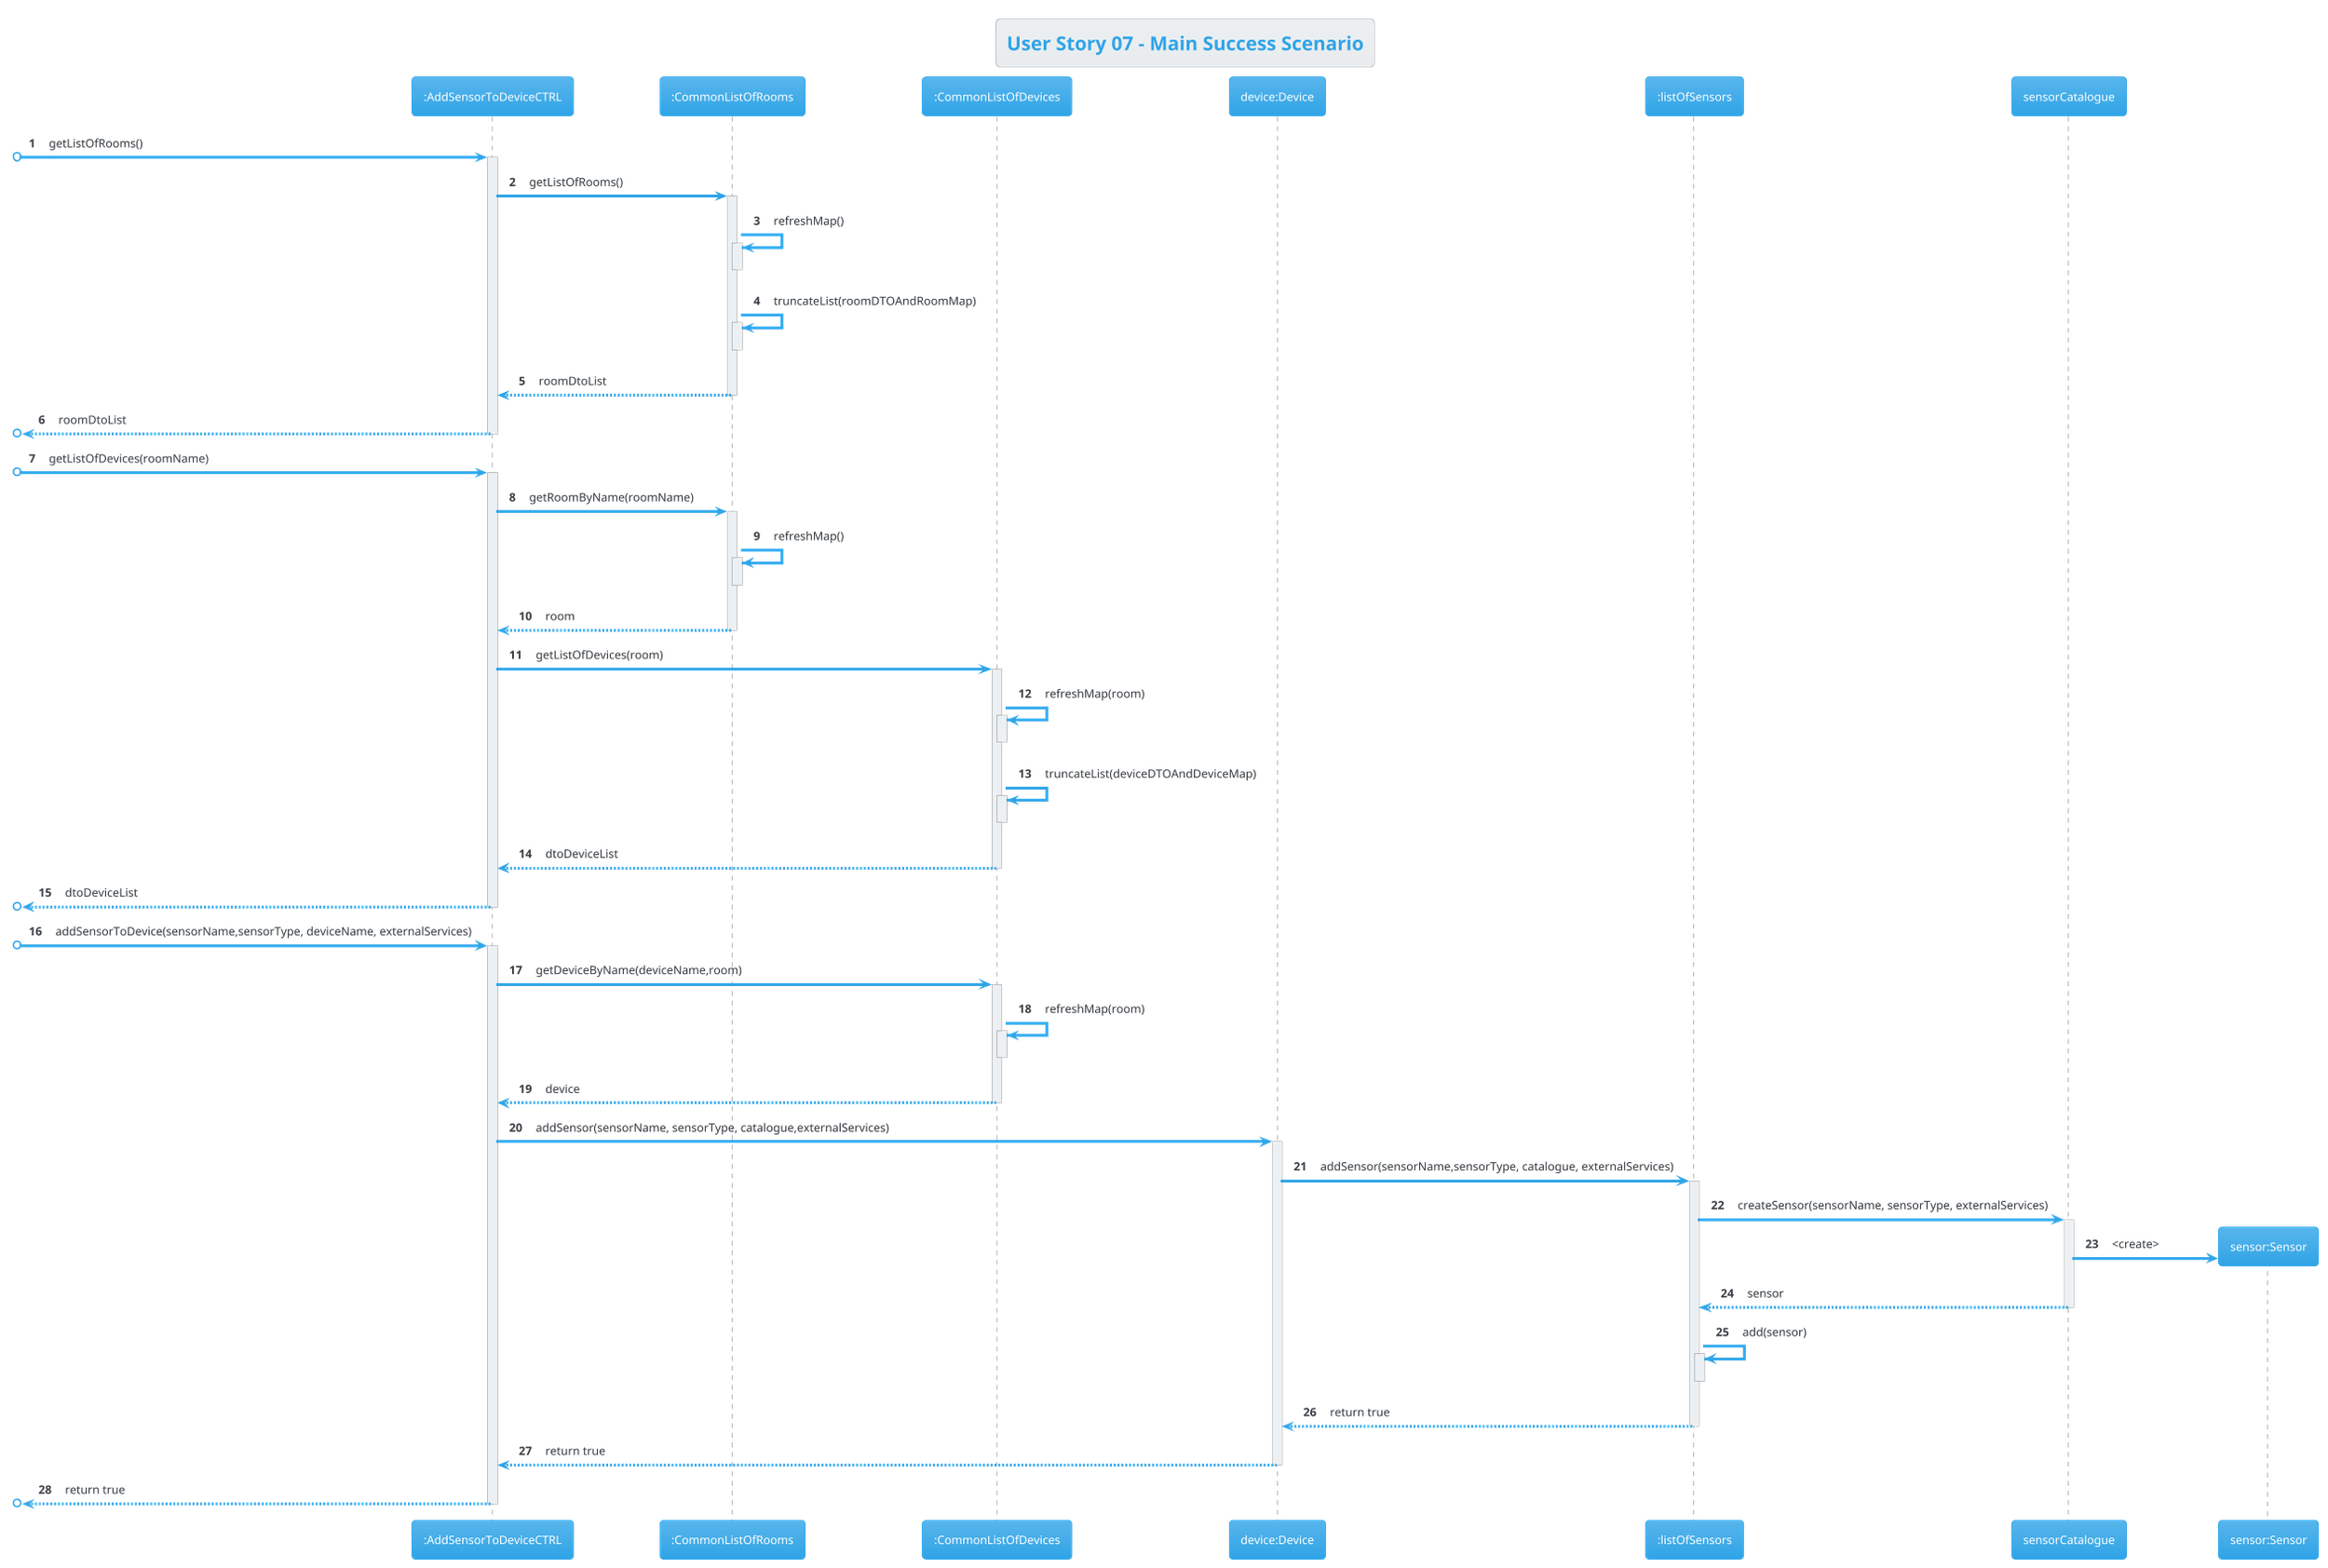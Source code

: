 @startuml

title User Story 07 - Main Success Scenario
autonumber
!theme cerulean

participant ":AddSensorToDeviceCTRL" as C
participant ":CommonListOfRooms" as CU
participant ":CommonListOfDevices" as CD
participant "device:Device" as D
participant ":listOfSensors" as LS
participant "sensorCatalogue" as SC
participant "sensor:Sensor" as S



[o-> C : getListOfRooms()
activate C
C -> CU : getListOfRooms()
activate CU
CU -> CU : refreshMap()
activate CU
deactivate CU
CU -> CU : truncateList(roomDTOAndRoomMap)
activate CU
deactivate CU
CU --> C : roomDtoList
deactivate CU
[o<-- C : roomDtoList
deactivate C
[o-> C : getListOfDevices(roomName)
activate C
C -> CU: getRoomByName(roomName)
activate CU
CU -> CU : refreshMap()
activate CU
deactivate CU
CU --> C : room
deactivate CU
C -> CD : getListOfDevices(room)
activate CD
CD -> CD : refreshMap(room)
activate CD
deactivate CD
CD -> CD : truncateList(deviceDTOAndDeviceMap)
activate CD
deactivate CD
CD --> C : dtoDeviceList
deactivate CD
[o<-- C : dtoDeviceList
deactivate C

[o->C : addSensorToDevice(sensorName,sensorType, deviceName, externalServices)
activate C
C -> CD : getDeviceByName(deviceName,room)
activate CD
CD -> CD : refreshMap(room)
activate CD
deactivate CD
CD --> C : device
deactivate CD

C -> D : addSensor(sensorName, sensorType, catalogue,externalServices)
activate D
D -> LS : addSensor(sensorName,sensorType, catalogue, externalServices)
activate LS

LS -> SC : createSensor(sensorName, sensorType, externalServices)
activate SC
SC -> S** : <create>
SC --> LS : sensor
deactivate SC
LS -> LS : add(sensor)
activate LS
deactivate LS
LS --> D : return true
deactivate LS
D --> C : return true
deactivate D
[o<-- C : return true
deactivate C
@enduml